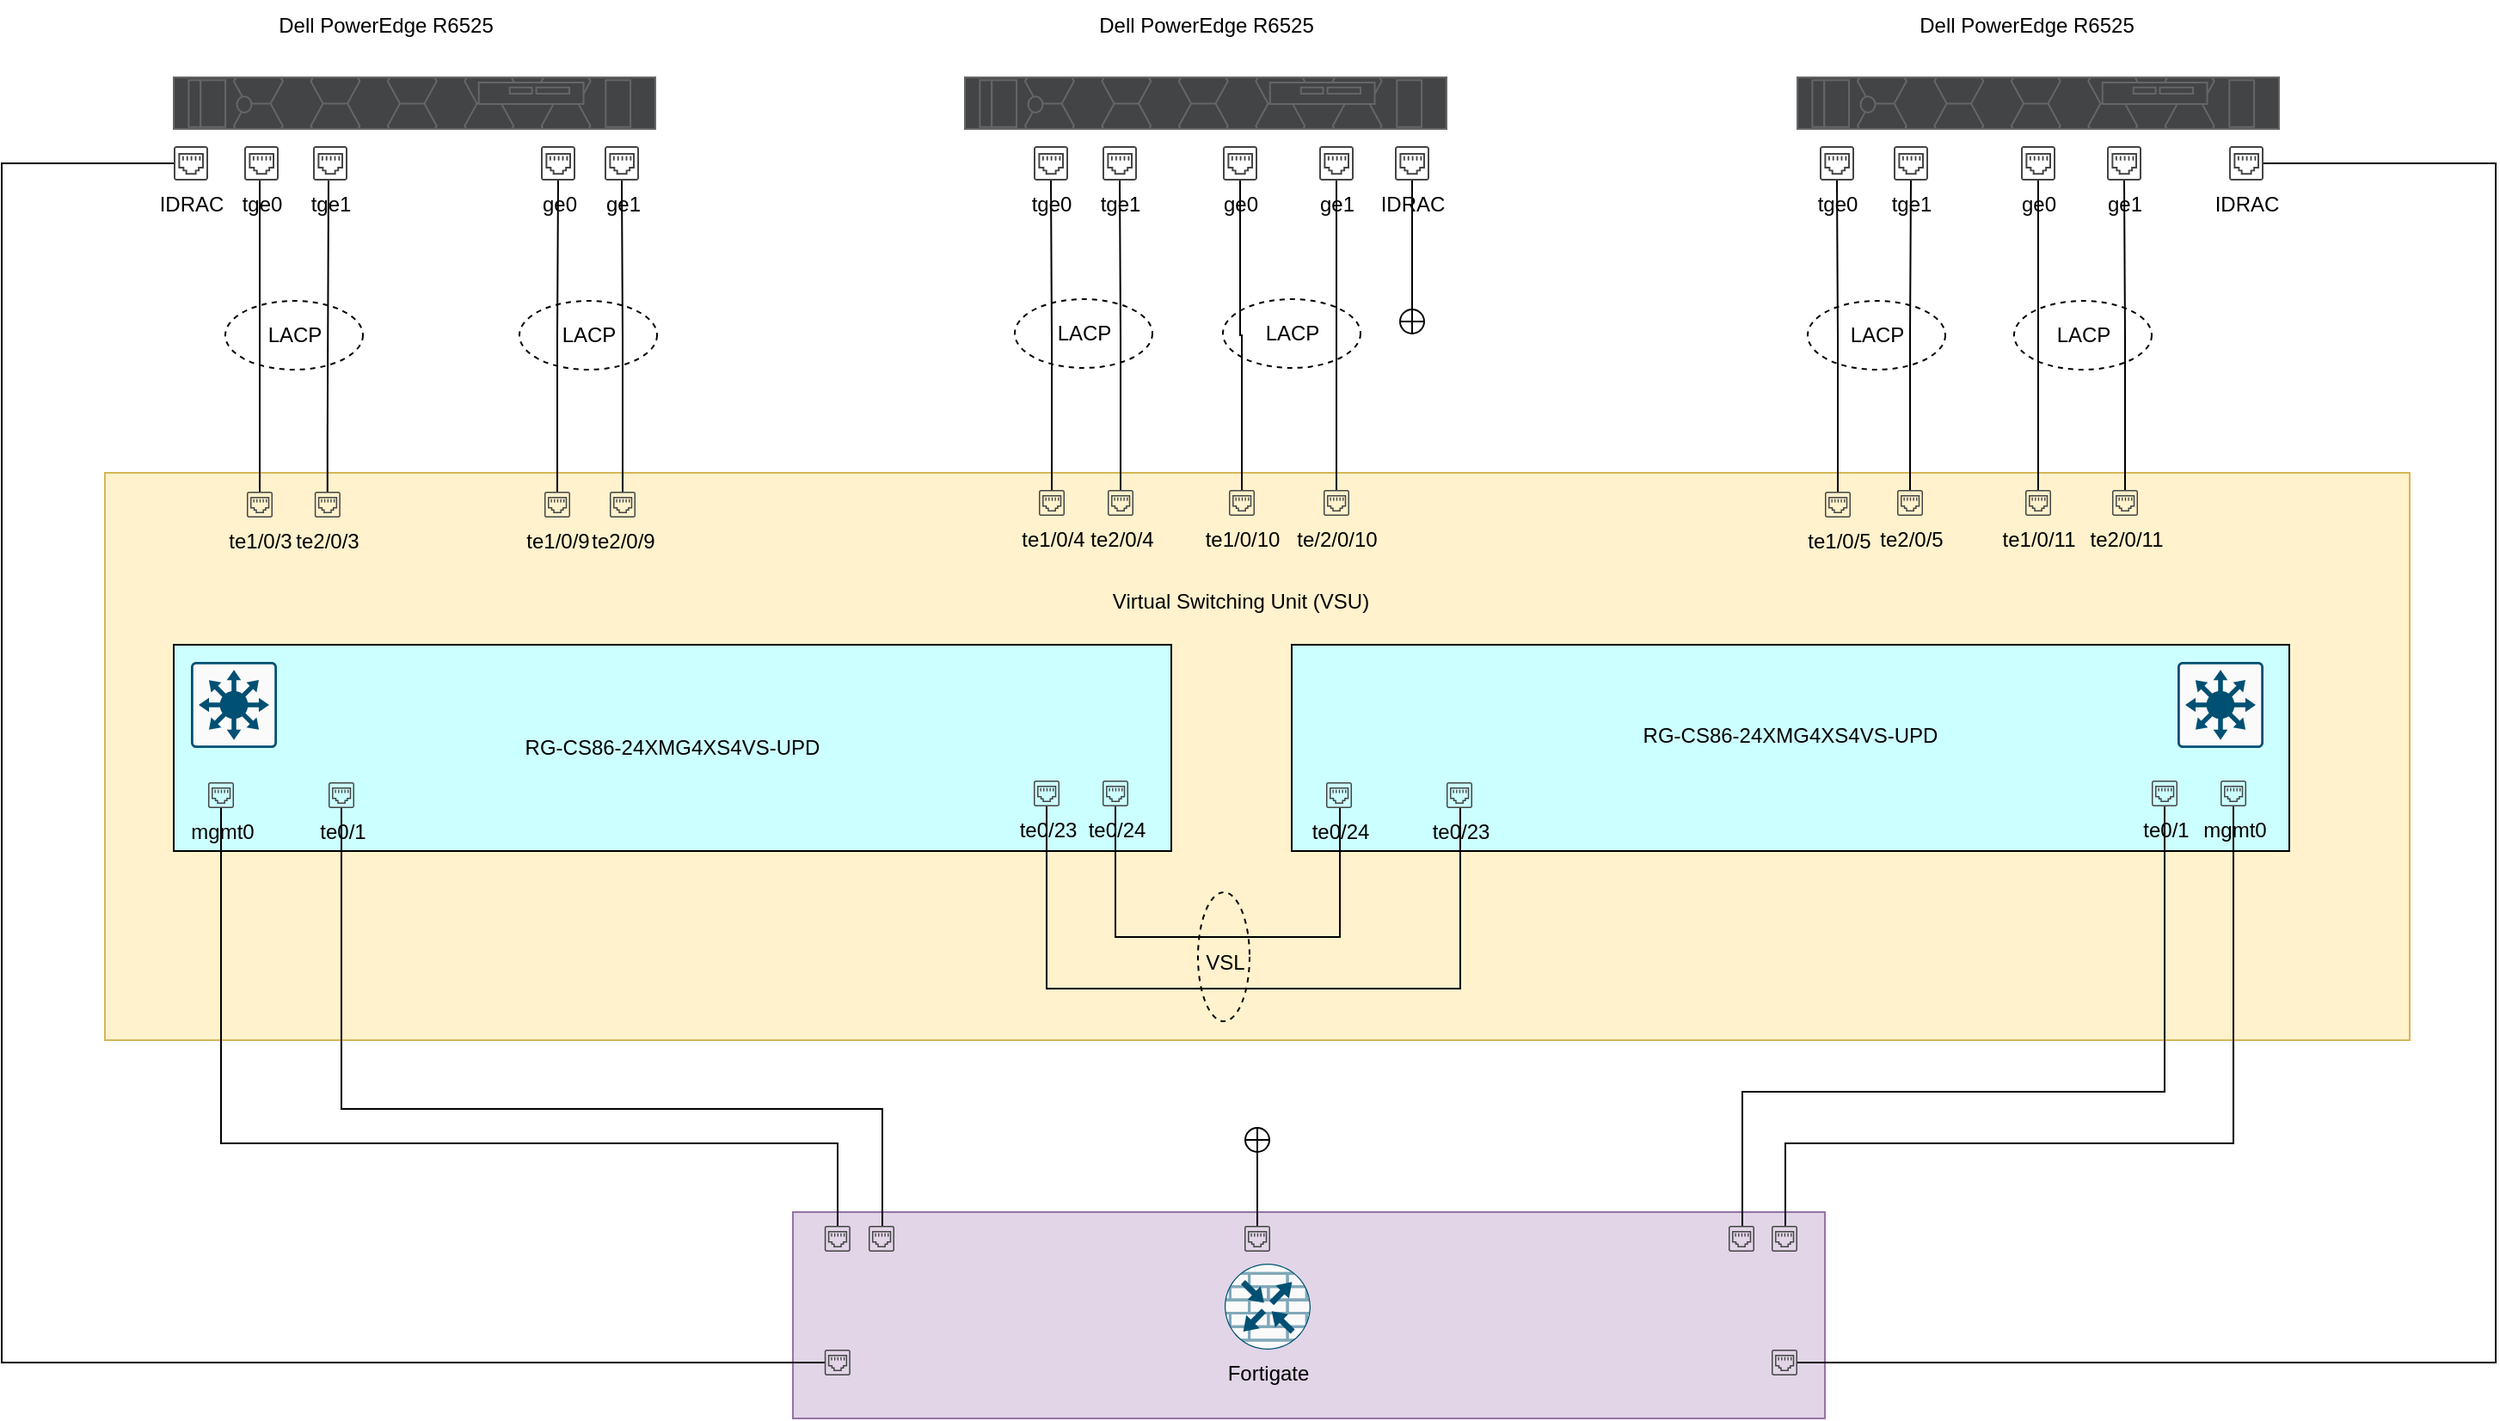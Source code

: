 <mxfile version="24.1.0" type="github">
  <diagram name="Page-1" id="QrXU7Ro9VfwUBPe0FeiA">
    <mxGraphModel dx="1674" dy="1854" grid="1" gridSize="10" guides="1" tooltips="1" connect="1" arrows="1" fold="1" page="1" pageScale="1" pageWidth="850" pageHeight="1100" math="0" shadow="0">
      <root>
        <mxCell id="0" />
        <mxCell id="1" parent="0" />
        <mxCell id="C_WioBEn_e1DX77lr8F8-119" value="" style="whiteSpace=wrap;html=1;shadow=0;dashed=0;sketch=0;pointerEvents=1;align=center;verticalAlign=top;fontFamily=Helvetica;fontSize=12;fillColor=#fff2cc;strokeColor=#d6b656;" parent="1" vertex="1">
          <mxGeometry x="110" y="220" width="1340" height="330" as="geometry" />
        </mxCell>
        <mxCell id="C_WioBEn_e1DX77lr8F8-40" value="" style="rounded=0;whiteSpace=wrap;html=1;fillColor=#e1d5e7;strokeColor=#9673a6;" parent="1" vertex="1">
          <mxGeometry x="510" y="650" width="600" height="120" as="geometry" />
        </mxCell>
        <mxCell id="C_WioBEn_e1DX77lr8F8-5" value="RG-CS86-24XMG4XS4VS-UPD" style="rounded=0;whiteSpace=wrap;html=1;fillColor=#CCFFFF;movable=1;resizable=1;rotatable=1;deletable=1;editable=1;locked=0;connectable=1;" parent="1" vertex="1">
          <mxGeometry x="150" y="320" width="580.0" height="120" as="geometry" />
        </mxCell>
        <mxCell id="C_WioBEn_e1DX77lr8F8-34" value="Fortigate" style="sketch=0;points=[[0.5,0,0],[1,0.5,0],[0.5,1,0],[0,0.5,0],[0.145,0.145,0],[0.856,0.145,0],[0.855,0.856,0],[0.145,0.855,0]];verticalLabelPosition=bottom;html=1;verticalAlign=top;aspect=fixed;align=center;pointerEvents=1;shape=mxgraph.cisco19.rect;prIcon=router_with_firewall;fillColor=#FAFAFA;strokeColor=#005073;" parent="1" vertex="1">
          <mxGeometry x="761" y="680" width="50" height="50" as="geometry" />
        </mxCell>
        <mxCell id="C_WioBEn_e1DX77lr8F8-37" value="" style="sketch=0;pointerEvents=1;shadow=0;dashed=0;html=1;strokeColor=none;fillColor=#434445;aspect=fixed;labelPosition=center;verticalLabelPosition=bottom;verticalAlign=top;align=center;outlineConnect=0;shape=mxgraph.vvd.ethernet_port;" parent="1" vertex="1">
          <mxGeometry x="528.42" y="658" width="15" height="15" as="geometry" />
        </mxCell>
        <mxCell id="C_WioBEn_e1DX77lr8F8-47" value="" style="sketch=0;pointerEvents=1;shadow=0;dashed=0;html=1;strokeColor=none;fillColor=#434445;aspect=fixed;labelPosition=center;verticalLabelPosition=bottom;verticalAlign=top;align=center;outlineConnect=0;shape=mxgraph.vvd.ethernet_port;" parent="1" vertex="1">
          <mxGeometry x="554" y="658" width="15" height="15" as="geometry" />
        </mxCell>
        <mxCell id="C_WioBEn_e1DX77lr8F8-51" value="" style="sketch=0;pointerEvents=1;shadow=0;dashed=0;html=1;strokeColor=none;fillColor=#434445;aspect=fixed;labelPosition=center;verticalLabelPosition=bottom;verticalAlign=top;align=center;outlineConnect=0;shape=mxgraph.vvd.ethernet_port;" parent="1" vertex="1">
          <mxGeometry x="1054" y="658" width="15" height="15" as="geometry" />
        </mxCell>
        <mxCell id="C_WioBEn_e1DX77lr8F8-52" value="" style="sketch=0;pointerEvents=1;shadow=0;dashed=0;html=1;strokeColor=none;fillColor=#434445;aspect=fixed;labelPosition=center;verticalLabelPosition=bottom;verticalAlign=top;align=center;outlineConnect=0;shape=mxgraph.vvd.ethernet_port;" parent="1" vertex="1">
          <mxGeometry x="1079" y="658" width="15" height="15" as="geometry" />
        </mxCell>
        <mxCell id="C_WioBEn_e1DX77lr8F8-53" value="" style="sketch=0;points=[[0.015,0.015,0],[0.985,0.015,0],[0.985,0.985,0],[0.015,0.985,0],[0.25,0,0],[0.5,0,0],[0.75,0,0],[1,0.25,0],[1,0.5,0],[1,0.75,0],[0.75,1,0],[0.5,1,0],[0.25,1,0],[0,0.75,0],[0,0.5,0],[0,0.25,0]];verticalLabelPosition=bottom;html=1;verticalAlign=top;aspect=fixed;align=center;pointerEvents=1;shape=mxgraph.cisco19.rect;prIcon=l3_switch;fillColor=#FAFAFA;strokeColor=#005073;shadow=0;dashed=0;fontFamily=Helvetica;fontSize=12;fontColor=default;" parent="1" vertex="1">
          <mxGeometry x="160" y="330" width="50" height="50" as="geometry" />
        </mxCell>
        <mxCell id="C_WioBEn_e1DX77lr8F8-82" style="edgeStyle=orthogonalEdgeStyle;rounded=0;orthogonalLoop=1;jettySize=auto;html=1;fontFamily=Helvetica;fontSize=12;fontColor=default;endArrow=none;endFill=0;" parent="1" source="C_WioBEn_e1DX77lr8F8-54" target="C_WioBEn_e1DX77lr8F8-37" edge="1">
          <mxGeometry relative="1" as="geometry">
            <Array as="points">
              <mxPoint x="178" y="610" />
              <mxPoint x="536" y="610" />
            </Array>
          </mxGeometry>
        </mxCell>
        <mxCell id="C_WioBEn_e1DX77lr8F8-54" value="mgmt0" style="sketch=0;pointerEvents=1;shadow=0;dashed=0;html=1;strokeColor=none;fillColor=#434445;aspect=fixed;labelPosition=center;verticalLabelPosition=bottom;verticalAlign=top;align=center;outlineConnect=0;shape=mxgraph.vvd.ethernet_port;" parent="1" vertex="1">
          <mxGeometry x="170.0" y="400" width="15" height="15" as="geometry" />
        </mxCell>
        <mxCell id="C_WioBEn_e1DX77lr8F8-83" style="edgeStyle=orthogonalEdgeStyle;rounded=0;orthogonalLoop=1;jettySize=auto;html=1;fontFamily=Helvetica;fontSize=12;fontColor=default;endArrow=none;endFill=0;" parent="1" source="C_WioBEn_e1DX77lr8F8-56" target="C_WioBEn_e1DX77lr8F8-47" edge="1">
          <mxGeometry relative="1" as="geometry">
            <Array as="points">
              <mxPoint x="248" y="590" />
              <mxPoint x="562" y="590" />
            </Array>
          </mxGeometry>
        </mxCell>
        <mxCell id="C_WioBEn_e1DX77lr8F8-56" value="te0/1&lt;div&gt;&lt;br&gt;&lt;/div&gt;" style="sketch=0;pointerEvents=1;shadow=0;dashed=0;html=1;strokeColor=none;fillColor=#434445;aspect=fixed;labelPosition=center;verticalLabelPosition=bottom;verticalAlign=top;align=center;outlineConnect=0;shape=mxgraph.vvd.ethernet_port;" parent="1" vertex="1">
          <mxGeometry x="240.0" y="400" width="15" height="15" as="geometry" />
        </mxCell>
        <mxCell id="C_WioBEn_e1DX77lr8F8-64" value="te0/23" style="sketch=0;pointerEvents=1;shadow=0;dashed=0;html=1;strokeColor=none;fillColor=#434445;aspect=fixed;labelPosition=center;verticalLabelPosition=bottom;verticalAlign=top;align=center;outlineConnect=0;shape=mxgraph.vvd.ethernet_port;" parent="1" vertex="1">
          <mxGeometry x="650" y="399" width="15" height="15" as="geometry" />
        </mxCell>
        <mxCell id="C_WioBEn_e1DX77lr8F8-65" value="te0/24" style="sketch=0;pointerEvents=1;shadow=0;dashed=0;html=1;strokeColor=none;fillColor=#434445;aspect=fixed;labelPosition=center;verticalLabelPosition=bottom;verticalAlign=top;align=center;outlineConnect=0;shape=mxgraph.vvd.ethernet_port;" parent="1" vertex="1">
          <mxGeometry x="690" y="399" width="15" height="15" as="geometry" />
        </mxCell>
        <mxCell id="C_WioBEn_e1DX77lr8F8-67" value="RG-CS86-24XMG4XS4VS-UPD&lt;div&gt;&lt;br&gt;&lt;/div&gt;" style="rounded=0;whiteSpace=wrap;html=1;fillColor=#CCFFFF;movable=1;resizable=1;rotatable=1;deletable=1;editable=1;locked=0;connectable=1;" parent="1" vertex="1">
          <mxGeometry x="800" y="320" width="580.0" height="120" as="geometry" />
        </mxCell>
        <mxCell id="C_WioBEn_e1DX77lr8F8-68" value="" style="sketch=0;points=[[0.015,0.015,0],[0.985,0.015,0],[0.985,0.985,0],[0.015,0.985,0],[0.25,0,0],[0.5,0,0],[0.75,0,0],[1,0.25,0],[1,0.5,0],[1,0.75,0],[0.75,1,0],[0.5,1,0],[0.25,1,0],[0,0.75,0],[0,0.5,0],[0,0.25,0]];verticalLabelPosition=bottom;html=1;verticalAlign=top;aspect=fixed;align=center;pointerEvents=1;shape=mxgraph.cisco19.rect;prIcon=l3_switch;fillColor=#FAFAFA;strokeColor=#005073;shadow=0;dashed=0;fontFamily=Helvetica;fontSize=12;fontColor=default;" parent="1" vertex="1">
          <mxGeometry x="1315" y="330" width="50" height="50" as="geometry" />
        </mxCell>
        <mxCell id="C_WioBEn_e1DX77lr8F8-69" value="te0/24" style="sketch=0;pointerEvents=1;shadow=0;dashed=0;html=1;strokeColor=none;fillColor=#434445;aspect=fixed;labelPosition=center;verticalLabelPosition=bottom;verticalAlign=top;align=center;outlineConnect=0;shape=mxgraph.vvd.ethernet_port;" parent="1" vertex="1">
          <mxGeometry x="820" y="400" width="15" height="15" as="geometry" />
        </mxCell>
        <mxCell id="C_WioBEn_e1DX77lr8F8-70" value="te0/23" style="sketch=0;pointerEvents=1;shadow=0;dashed=0;html=1;strokeColor=none;fillColor=#434445;aspect=fixed;labelPosition=center;verticalLabelPosition=bottom;verticalAlign=top;align=center;outlineConnect=0;shape=mxgraph.vvd.ethernet_port;" parent="1" vertex="1">
          <mxGeometry x="890" y="400" width="15" height="15" as="geometry" />
        </mxCell>
        <mxCell id="C_WioBEn_e1DX77lr8F8-85" style="edgeStyle=orthogonalEdgeStyle;rounded=0;orthogonalLoop=1;jettySize=auto;html=1;fontFamily=Helvetica;fontSize=12;fontColor=default;endArrow=none;endFill=0;" parent="1" source="C_WioBEn_e1DX77lr8F8-78" target="C_WioBEn_e1DX77lr8F8-51" edge="1">
          <mxGeometry relative="1" as="geometry">
            <Array as="points">
              <mxPoint x="1308" y="580" />
              <mxPoint x="1062" y="580" />
            </Array>
          </mxGeometry>
        </mxCell>
        <mxCell id="C_WioBEn_e1DX77lr8F8-78" value="te0/1" style="sketch=0;pointerEvents=1;shadow=0;dashed=0;html=1;strokeColor=none;fillColor=#434445;aspect=fixed;labelPosition=center;verticalLabelPosition=bottom;verticalAlign=top;align=center;outlineConnect=0;shape=mxgraph.vvd.ethernet_port;" parent="1" vertex="1">
          <mxGeometry x="1300" y="399" width="15" height="15" as="geometry" />
        </mxCell>
        <mxCell id="C_WioBEn_e1DX77lr8F8-86" style="edgeStyle=orthogonalEdgeStyle;rounded=0;orthogonalLoop=1;jettySize=auto;html=1;fontFamily=Helvetica;fontSize=12;fontColor=default;endArrow=none;endFill=0;" parent="1" source="C_WioBEn_e1DX77lr8F8-79" target="C_WioBEn_e1DX77lr8F8-52" edge="1">
          <mxGeometry relative="1" as="geometry">
            <Array as="points">
              <mxPoint x="1348" y="610" />
              <mxPoint x="1087" y="610" />
            </Array>
          </mxGeometry>
        </mxCell>
        <mxCell id="C_WioBEn_e1DX77lr8F8-79" value="mgmt0" style="sketch=0;pointerEvents=1;shadow=0;dashed=0;html=1;strokeColor=none;fillColor=#434445;aspect=fixed;labelPosition=center;verticalLabelPosition=bottom;verticalAlign=top;align=center;outlineConnect=0;shape=mxgraph.vvd.ethernet_port;" parent="1" vertex="1">
          <mxGeometry x="1340" y="399" width="15" height="15" as="geometry" />
        </mxCell>
        <mxCell id="C_WioBEn_e1DX77lr8F8-90" style="edgeStyle=orthogonalEdgeStyle;rounded=0;orthogonalLoop=1;jettySize=auto;html=1;fontFamily=Helvetica;fontSize=12;fontColor=default;endArrow=none;endFill=0;" parent="1" source="C_WioBEn_e1DX77lr8F8-64" target="C_WioBEn_e1DX77lr8F8-70" edge="1">
          <mxGeometry relative="1" as="geometry">
            <Array as="points">
              <mxPoint x="658" y="520" />
              <mxPoint x="898" y="520" />
            </Array>
          </mxGeometry>
        </mxCell>
        <mxCell id="C_WioBEn_e1DX77lr8F8-92" style="edgeStyle=orthogonalEdgeStyle;rounded=0;orthogonalLoop=1;jettySize=auto;html=1;fontFamily=Helvetica;fontSize=12;fontColor=default;endArrow=none;endFill=0;" parent="1" source="C_WioBEn_e1DX77lr8F8-65" target="C_WioBEn_e1DX77lr8F8-69" edge="1">
          <mxGeometry relative="1" as="geometry">
            <Array as="points">
              <mxPoint x="698" y="490" />
              <mxPoint x="828" y="490" />
            </Array>
          </mxGeometry>
        </mxCell>
        <mxCell id="C_WioBEn_e1DX77lr8F8-95" value="" style="strokeColor=#666666;html=1;labelPosition=right;align=left;spacingLeft=15;shadow=0;dashed=0;outlineConnect=0;shape=mxgraph.rack.dell.poweredge_r6525;sketch=0;pointerEvents=1;verticalAlign=top;fontFamily=Helvetica;fontSize=12;fontColor=default;fillColor=#434445;" parent="1" vertex="1">
          <mxGeometry x="150" y="-10" width="280" height="30" as="geometry" />
        </mxCell>
        <mxCell id="C_WioBEn_e1DX77lr8F8-96" value="ge0" style="sketch=0;pointerEvents=1;shadow=0;dashed=0;html=1;strokeColor=none;fillColor=#434445;aspect=fixed;labelPosition=center;verticalLabelPosition=bottom;verticalAlign=top;align=center;outlineConnect=0;shape=mxgraph.vvd.ethernet_port;fontFamily=Helvetica;fontSize=12;fontColor=default;" parent="1" vertex="1">
          <mxGeometry x="363.5" y="30" width="20" height="20" as="geometry" />
        </mxCell>
        <mxCell id="C_WioBEn_e1DX77lr8F8-97" value="ge1" style="sketch=0;pointerEvents=1;shadow=0;dashed=0;html=1;strokeColor=none;fillColor=#434445;aspect=fixed;labelPosition=center;verticalLabelPosition=bottom;verticalAlign=top;align=center;outlineConnect=0;shape=mxgraph.vvd.ethernet_port;fontFamily=Helvetica;fontSize=12;fontColor=default;" parent="1" vertex="1">
          <mxGeometry x="400.5" y="30" width="20" height="20" as="geometry" />
        </mxCell>
        <mxCell id="C_WioBEn_e1DX77lr8F8-98" value="tge0" style="sketch=0;pointerEvents=1;shadow=0;dashed=0;html=1;strokeColor=none;fillColor=#434445;aspect=fixed;labelPosition=center;verticalLabelPosition=bottom;verticalAlign=top;align=center;outlineConnect=0;shape=mxgraph.vvd.ethernet_port;fontFamily=Helvetica;fontSize=12;fontColor=default;" parent="1" vertex="1">
          <mxGeometry x="191" y="30" width="20" height="20" as="geometry" />
        </mxCell>
        <mxCell id="C_WioBEn_e1DX77lr8F8-99" value="tge1" style="sketch=0;pointerEvents=1;shadow=0;dashed=0;html=1;strokeColor=none;fillColor=#434445;aspect=fixed;labelPosition=center;verticalLabelPosition=bottom;verticalAlign=top;align=center;outlineConnect=0;shape=mxgraph.vvd.ethernet_port;fontFamily=Helvetica;fontSize=12;fontColor=default;" parent="1" vertex="1">
          <mxGeometry x="231" y="30" width="20" height="20" as="geometry" />
        </mxCell>
        <mxCell id="C_WioBEn_e1DX77lr8F8-100" value="" style="strokeColor=#666666;html=1;labelPosition=right;align=left;spacingLeft=15;shadow=0;dashed=0;outlineConnect=0;shape=mxgraph.rack.dell.poweredge_r6525;sketch=0;pointerEvents=1;verticalAlign=top;fontFamily=Helvetica;fontSize=12;fontColor=default;fillColor=#434445;" parent="1" vertex="1">
          <mxGeometry x="610" y="-10" width="280" height="30" as="geometry" />
        </mxCell>
        <mxCell id="C_WioBEn_e1DX77lr8F8-101" value="ge0" style="sketch=0;pointerEvents=1;shadow=0;dashed=0;html=1;strokeColor=none;fillColor=#434445;aspect=fixed;labelPosition=center;verticalLabelPosition=bottom;verticalAlign=top;align=center;outlineConnect=0;shape=mxgraph.vvd.ethernet_port;fontFamily=Helvetica;fontSize=12;fontColor=default;" parent="1" vertex="1">
          <mxGeometry x="760" y="30" width="20" height="20" as="geometry" />
        </mxCell>
        <mxCell id="C_WioBEn_e1DX77lr8F8-102" value="ge1" style="sketch=0;pointerEvents=1;shadow=0;dashed=0;html=1;strokeColor=none;fillColor=#434445;aspect=fixed;labelPosition=center;verticalLabelPosition=bottom;verticalAlign=top;align=center;outlineConnect=0;shape=mxgraph.vvd.ethernet_port;fontFamily=Helvetica;fontSize=12;fontColor=default;" parent="1" vertex="1">
          <mxGeometry x="816" y="30" width="20" height="20" as="geometry" />
        </mxCell>
        <mxCell id="C_WioBEn_e1DX77lr8F8-103" value="tge0" style="sketch=0;pointerEvents=1;shadow=0;dashed=0;html=1;strokeColor=none;fillColor=#434445;aspect=fixed;labelPosition=center;verticalLabelPosition=bottom;verticalAlign=top;align=center;outlineConnect=0;shape=mxgraph.vvd.ethernet_port;fontFamily=Helvetica;fontSize=12;fontColor=default;" parent="1" vertex="1">
          <mxGeometry x="650" y="30" width="20" height="20" as="geometry" />
        </mxCell>
        <mxCell id="C_WioBEn_e1DX77lr8F8-104" value="tge1" style="sketch=0;pointerEvents=1;shadow=0;dashed=0;html=1;strokeColor=none;fillColor=#434445;aspect=fixed;labelPosition=center;verticalLabelPosition=bottom;verticalAlign=top;align=center;outlineConnect=0;shape=mxgraph.vvd.ethernet_port;fontFamily=Helvetica;fontSize=12;fontColor=default;" parent="1" vertex="1">
          <mxGeometry x="690" y="30" width="20" height="20" as="geometry" />
        </mxCell>
        <mxCell id="C_WioBEn_e1DX77lr8F8-105" value="" style="strokeColor=#666666;html=1;labelPosition=right;align=left;spacingLeft=15;shadow=0;dashed=0;outlineConnect=0;shape=mxgraph.rack.dell.poweredge_r6525;sketch=0;pointerEvents=1;verticalAlign=top;fontFamily=Helvetica;fontSize=12;fontColor=default;fillColor=#434445;" parent="1" vertex="1">
          <mxGeometry x="1094" y="-10" width="280" height="30" as="geometry" />
        </mxCell>
        <mxCell id="C_WioBEn_e1DX77lr8F8-106" value="ge0" style="sketch=0;pointerEvents=1;shadow=0;dashed=0;html=1;strokeColor=none;fillColor=#434445;aspect=fixed;labelPosition=center;verticalLabelPosition=bottom;verticalAlign=top;align=center;outlineConnect=0;shape=mxgraph.vvd.ethernet_port;fontFamily=Helvetica;fontSize=12;fontColor=default;" parent="1" vertex="1">
          <mxGeometry x="1224" y="30" width="20" height="20" as="geometry" />
        </mxCell>
        <mxCell id="C_WioBEn_e1DX77lr8F8-107" value="ge1" style="sketch=0;pointerEvents=1;shadow=0;dashed=0;html=1;strokeColor=none;fillColor=#434445;aspect=fixed;labelPosition=center;verticalLabelPosition=bottom;verticalAlign=top;align=center;outlineConnect=0;shape=mxgraph.vvd.ethernet_port;fontFamily=Helvetica;fontSize=12;fontColor=default;" parent="1" vertex="1">
          <mxGeometry x="1274" y="30" width="20" height="20" as="geometry" />
        </mxCell>
        <mxCell id="C_WioBEn_e1DX77lr8F8-108" value="tge0" style="sketch=0;pointerEvents=1;shadow=0;dashed=0;html=1;strokeColor=none;fillColor=#434445;aspect=fixed;labelPosition=center;verticalLabelPosition=bottom;verticalAlign=top;align=center;outlineConnect=0;shape=mxgraph.vvd.ethernet_port;fontFamily=Helvetica;fontSize=12;fontColor=default;" parent="1" vertex="1">
          <mxGeometry x="1107" y="30" width="20" height="20" as="geometry" />
        </mxCell>
        <mxCell id="C_WioBEn_e1DX77lr8F8-109" value="tge1" style="sketch=0;pointerEvents=1;shadow=0;dashed=0;html=1;strokeColor=none;fillColor=#434445;aspect=fixed;labelPosition=center;verticalLabelPosition=bottom;verticalAlign=top;align=center;outlineConnect=0;shape=mxgraph.vvd.ethernet_port;fontFamily=Helvetica;fontSize=12;fontColor=default;" parent="1" vertex="1">
          <mxGeometry x="1150" y="30" width="20" height="20" as="geometry" />
        </mxCell>
        <mxCell id="C_WioBEn_e1DX77lr8F8-110" value="&lt;div&gt;&lt;br&gt;&lt;/div&gt;" style="text;html=1;align=center;verticalAlign=middle;resizable=0;points=[];autosize=1;strokeColor=none;fillColor=none;fontFamily=Helvetica;fontSize=12;fontColor=default;" parent="1" vertex="1">
          <mxGeometry x="263" y="-40" width="20" height="30" as="geometry" />
        </mxCell>
        <mxCell id="C_WioBEn_e1DX77lr8F8-120" value="Virtual Switching Unit (VSU)" style="text;html=1;align=center;verticalAlign=middle;resizable=0;points=[];autosize=1;strokeColor=none;fillColor=none;fontFamily=Helvetica;fontSize=12;fontColor=default;" parent="1" vertex="1">
          <mxGeometry x="685" y="280" width="170" height="30" as="geometry" />
        </mxCell>
        <mxCell id="C_WioBEn_e1DX77lr8F8-135" style="edgeStyle=orthogonalEdgeStyle;rounded=0;orthogonalLoop=1;jettySize=auto;html=1;fontFamily=Helvetica;fontSize=12;fontColor=default;endArrow=none;endFill=0;" parent="1" source="C_WioBEn_e1DX77lr8F8-121" target="C_WioBEn_e1DX77lr8F8-98" edge="1">
          <mxGeometry relative="1" as="geometry">
            <Array as="points">
              <mxPoint x="200" y="200" />
              <mxPoint x="200" y="200" />
            </Array>
          </mxGeometry>
        </mxCell>
        <mxCell id="C_WioBEn_e1DX77lr8F8-121" value="te1/0/3" style="sketch=0;pointerEvents=1;shadow=0;dashed=0;html=1;strokeColor=none;fillColor=#434445;aspect=fixed;labelPosition=center;verticalLabelPosition=bottom;verticalAlign=top;align=center;outlineConnect=0;shape=mxgraph.vvd.ethernet_port;" parent="1" vertex="1">
          <mxGeometry x="192.5" y="231" width="15" height="15" as="geometry" />
        </mxCell>
        <mxCell id="C_WioBEn_e1DX77lr8F8-137" style="edgeStyle=orthogonalEdgeStyle;rounded=0;orthogonalLoop=1;jettySize=auto;html=1;fontFamily=Helvetica;fontSize=12;fontColor=default;endArrow=none;endFill=0;" parent="1" source="C_WioBEn_e1DX77lr8F8-122" target="C_WioBEn_e1DX77lr8F8-99" edge="1">
          <mxGeometry relative="1" as="geometry">
            <Array as="points">
              <mxPoint x="240" y="200" />
              <mxPoint x="240" y="200" />
            </Array>
          </mxGeometry>
        </mxCell>
        <mxCell id="C_WioBEn_e1DX77lr8F8-122" value="te2/0/3" style="sketch=0;pointerEvents=1;shadow=0;dashed=0;html=1;strokeColor=none;fillColor=#434445;aspect=fixed;labelPosition=center;verticalLabelPosition=bottom;verticalAlign=top;align=center;outlineConnect=0;shape=mxgraph.vvd.ethernet_port;" parent="1" vertex="1">
          <mxGeometry x="231.92" y="231" width="15" height="15" as="geometry" />
        </mxCell>
        <mxCell id="C_WioBEn_e1DX77lr8F8-139" style="edgeStyle=orthogonalEdgeStyle;rounded=0;orthogonalLoop=1;jettySize=auto;html=1;fontFamily=Helvetica;fontSize=12;fontColor=default;endArrow=none;endFill=0;" parent="1" source="C_WioBEn_e1DX77lr8F8-123" target="C_WioBEn_e1DX77lr8F8-96" edge="1">
          <mxGeometry relative="1" as="geometry" />
        </mxCell>
        <mxCell id="C_WioBEn_e1DX77lr8F8-123" value="te1/0/9" style="sketch=0;pointerEvents=1;shadow=0;dashed=0;html=1;strokeColor=none;fillColor=#434445;aspect=fixed;labelPosition=center;verticalLabelPosition=bottom;verticalAlign=top;align=center;outlineConnect=0;shape=mxgraph.vvd.ethernet_port;" parent="1" vertex="1">
          <mxGeometry x="365.5" y="231" width="15" height="15" as="geometry" />
        </mxCell>
        <mxCell id="C_WioBEn_e1DX77lr8F8-140" style="edgeStyle=orthogonalEdgeStyle;rounded=0;orthogonalLoop=1;jettySize=auto;html=1;fontFamily=Helvetica;fontSize=12;fontColor=default;endArrow=none;endFill=0;" parent="1" source="C_WioBEn_e1DX77lr8F8-124" target="C_WioBEn_e1DX77lr8F8-97" edge="1">
          <mxGeometry relative="1" as="geometry" />
        </mxCell>
        <mxCell id="C_WioBEn_e1DX77lr8F8-124" value="te2/0/9" style="sketch=0;pointerEvents=1;shadow=0;dashed=0;html=1;strokeColor=none;fillColor=#434445;aspect=fixed;labelPosition=center;verticalLabelPosition=bottom;verticalAlign=top;align=center;outlineConnect=0;shape=mxgraph.vvd.ethernet_port;" parent="1" vertex="1">
          <mxGeometry x="403.5" y="231" width="15" height="15" as="geometry" />
        </mxCell>
        <mxCell id="C_WioBEn_e1DX77lr8F8-143" style="edgeStyle=orthogonalEdgeStyle;rounded=0;orthogonalLoop=1;jettySize=auto;html=1;fontFamily=Helvetica;fontSize=12;fontColor=default;endArrow=none;endFill=0;" parent="1" source="C_WioBEn_e1DX77lr8F8-125" target="C_WioBEn_e1DX77lr8F8-103" edge="1">
          <mxGeometry relative="1" as="geometry" />
        </mxCell>
        <mxCell id="C_WioBEn_e1DX77lr8F8-125" value="te1/0/4" style="sketch=0;pointerEvents=1;shadow=0;dashed=0;html=1;strokeColor=none;fillColor=#434445;aspect=fixed;labelPosition=center;verticalLabelPosition=bottom;verticalAlign=top;align=center;outlineConnect=0;shape=mxgraph.vvd.ethernet_port;" parent="1" vertex="1">
          <mxGeometry x="653" y="230" width="15" height="15" as="geometry" />
        </mxCell>
        <mxCell id="C_WioBEn_e1DX77lr8F8-144" style="edgeStyle=orthogonalEdgeStyle;rounded=0;orthogonalLoop=1;jettySize=auto;html=1;fontFamily=Helvetica;fontSize=12;fontColor=default;endArrow=none;endFill=0;" parent="1" source="C_WioBEn_e1DX77lr8F8-126" target="C_WioBEn_e1DX77lr8F8-104" edge="1">
          <mxGeometry relative="1" as="geometry" />
        </mxCell>
        <mxCell id="C_WioBEn_e1DX77lr8F8-126" value="te2/0/4" style="sketch=0;pointerEvents=1;shadow=0;dashed=0;html=1;strokeColor=none;fillColor=#434445;aspect=fixed;labelPosition=center;verticalLabelPosition=bottom;verticalAlign=top;align=center;outlineConnect=0;shape=mxgraph.vvd.ethernet_port;" parent="1" vertex="1">
          <mxGeometry x="693" y="230" width="15" height="15" as="geometry" />
        </mxCell>
        <mxCell id="C_WioBEn_e1DX77lr8F8-145" style="edgeStyle=orthogonalEdgeStyle;rounded=0;orthogonalLoop=1;jettySize=auto;html=1;fontFamily=Helvetica;fontSize=12;fontColor=default;endArrow=none;endFill=0;" parent="1" source="C_WioBEn_e1DX77lr8F8-127" target="C_WioBEn_e1DX77lr8F8-101" edge="1">
          <mxGeometry relative="1" as="geometry" />
        </mxCell>
        <mxCell id="C_WioBEn_e1DX77lr8F8-127" value="te1/0/10" style="sketch=0;pointerEvents=1;shadow=0;dashed=0;html=1;strokeColor=none;fillColor=#434445;aspect=fixed;labelPosition=center;verticalLabelPosition=bottom;verticalAlign=top;align=center;outlineConnect=0;shape=mxgraph.vvd.ethernet_port;" parent="1" vertex="1">
          <mxGeometry x="763.5" y="230" width="15" height="15" as="geometry" />
        </mxCell>
        <mxCell id="C_WioBEn_e1DX77lr8F8-146" style="edgeStyle=orthogonalEdgeStyle;rounded=0;orthogonalLoop=1;jettySize=auto;html=1;fontFamily=Helvetica;fontSize=12;fontColor=default;endArrow=none;endFill=0;" parent="1" source="C_WioBEn_e1DX77lr8F8-128" target="C_WioBEn_e1DX77lr8F8-102" edge="1">
          <mxGeometry relative="1" as="geometry" />
        </mxCell>
        <mxCell id="C_WioBEn_e1DX77lr8F8-128" value="te/2/0/10" style="sketch=0;pointerEvents=1;shadow=0;dashed=0;html=1;strokeColor=none;fillColor=#434445;aspect=fixed;labelPosition=center;verticalLabelPosition=bottom;verticalAlign=top;align=center;outlineConnect=0;shape=mxgraph.vvd.ethernet_port;" parent="1" vertex="1">
          <mxGeometry x="818.5" y="230" width="15" height="15" as="geometry" />
        </mxCell>
        <mxCell id="C_WioBEn_e1DX77lr8F8-147" style="edgeStyle=orthogonalEdgeStyle;rounded=0;orthogonalLoop=1;jettySize=auto;html=1;fontFamily=Helvetica;fontSize=12;fontColor=default;endArrow=none;endFill=0;" parent="1" source="C_WioBEn_e1DX77lr8F8-129" target="C_WioBEn_e1DX77lr8F8-108" edge="1">
          <mxGeometry relative="1" as="geometry" />
        </mxCell>
        <mxCell id="C_WioBEn_e1DX77lr8F8-129" value="te1/0/5" style="sketch=0;pointerEvents=1;shadow=0;dashed=0;html=1;strokeColor=none;fillColor=#434445;aspect=fixed;labelPosition=center;verticalLabelPosition=bottom;verticalAlign=top;align=center;outlineConnect=0;shape=mxgraph.vvd.ethernet_port;" parent="1" vertex="1">
          <mxGeometry x="1110" y="231" width="15" height="15" as="geometry" />
        </mxCell>
        <mxCell id="C_WioBEn_e1DX77lr8F8-148" style="edgeStyle=orthogonalEdgeStyle;rounded=0;orthogonalLoop=1;jettySize=auto;html=1;fontFamily=Helvetica;fontSize=12;fontColor=default;endArrow=none;endFill=0;" parent="1" source="C_WioBEn_e1DX77lr8F8-130" target="C_WioBEn_e1DX77lr8F8-109" edge="1">
          <mxGeometry relative="1" as="geometry" />
        </mxCell>
        <mxCell id="C_WioBEn_e1DX77lr8F8-130" value="te2/0/5" style="sketch=0;pointerEvents=1;shadow=0;dashed=0;html=1;strokeColor=none;fillColor=#434445;aspect=fixed;labelPosition=center;verticalLabelPosition=bottom;verticalAlign=top;align=center;outlineConnect=0;shape=mxgraph.vvd.ethernet_port;" parent="1" vertex="1">
          <mxGeometry x="1152" y="230" width="15" height="15" as="geometry" />
        </mxCell>
        <mxCell id="C_WioBEn_e1DX77lr8F8-149" style="edgeStyle=orthogonalEdgeStyle;rounded=0;orthogonalLoop=1;jettySize=auto;html=1;fontFamily=Helvetica;fontSize=12;fontColor=default;endArrow=none;endFill=0;" parent="1" source="C_WioBEn_e1DX77lr8F8-133" target="C_WioBEn_e1DX77lr8F8-106" edge="1">
          <mxGeometry relative="1" as="geometry" />
        </mxCell>
        <mxCell id="C_WioBEn_e1DX77lr8F8-133" value="te1/0/11" style="sketch=0;pointerEvents=1;shadow=0;dashed=0;html=1;strokeColor=none;fillColor=#434445;aspect=fixed;labelPosition=center;verticalLabelPosition=bottom;verticalAlign=top;align=center;outlineConnect=0;shape=mxgraph.vvd.ethernet_port;" parent="1" vertex="1">
          <mxGeometry x="1226.5" y="230" width="15" height="15" as="geometry" />
        </mxCell>
        <mxCell id="C_WioBEn_e1DX77lr8F8-150" style="edgeStyle=orthogonalEdgeStyle;rounded=0;orthogonalLoop=1;jettySize=auto;html=1;fontFamily=Helvetica;fontSize=12;fontColor=default;endArrow=none;endFill=0;" parent="1" source="C_WioBEn_e1DX77lr8F8-134" target="C_WioBEn_e1DX77lr8F8-107" edge="1">
          <mxGeometry relative="1" as="geometry" />
        </mxCell>
        <mxCell id="C_WioBEn_e1DX77lr8F8-134" value="te2/0/11" style="sketch=0;pointerEvents=1;shadow=0;dashed=0;html=1;strokeColor=none;fillColor=#434445;aspect=fixed;labelPosition=center;verticalLabelPosition=bottom;verticalAlign=top;align=center;outlineConnect=0;shape=mxgraph.vvd.ethernet_port;" parent="1" vertex="1">
          <mxGeometry x="1277" y="230" width="15" height="15" as="geometry" />
        </mxCell>
        <mxCell id="C_WioBEn_e1DX77lr8F8-152" value="IDRAC" style="sketch=0;pointerEvents=1;shadow=0;dashed=0;html=1;strokeColor=none;fillColor=#434445;aspect=fixed;labelPosition=center;verticalLabelPosition=bottom;verticalAlign=top;align=center;outlineConnect=0;shape=mxgraph.vvd.ethernet_port;fontFamily=Helvetica;fontSize=12;fontColor=default;" parent="1" vertex="1">
          <mxGeometry x="150" y="30" width="20" height="20" as="geometry" />
        </mxCell>
        <mxCell id="C_WioBEn_e1DX77lr8F8-153" value="IDRAC" style="sketch=0;pointerEvents=1;shadow=0;dashed=0;html=1;strokeColor=none;fillColor=#434445;aspect=fixed;labelPosition=center;verticalLabelPosition=bottom;verticalAlign=top;align=center;outlineConnect=0;shape=mxgraph.vvd.ethernet_port;fontFamily=Helvetica;fontSize=12;fontColor=default;" parent="1" vertex="1">
          <mxGeometry x="1345" y="30" width="20" height="20" as="geometry" />
        </mxCell>
        <mxCell id="C_WioBEn_e1DX77lr8F8-156" style="edgeStyle=orthogonalEdgeStyle;rounded=0;orthogonalLoop=1;jettySize=auto;html=1;fontFamily=Helvetica;fontSize=12;fontColor=default;endArrow=none;endFill=0;" parent="1" source="C_WioBEn_e1DX77lr8F8-154" target="C_WioBEn_e1DX77lr8F8-153" edge="1">
          <mxGeometry relative="1" as="geometry">
            <Array as="points">
              <mxPoint x="1500" y="737" />
              <mxPoint x="1500" y="40" />
            </Array>
          </mxGeometry>
        </mxCell>
        <mxCell id="C_WioBEn_e1DX77lr8F8-154" value="" style="sketch=0;pointerEvents=1;shadow=0;dashed=0;html=1;strokeColor=none;fillColor=#434445;aspect=fixed;labelPosition=center;verticalLabelPosition=bottom;verticalAlign=top;align=center;outlineConnect=0;shape=mxgraph.vvd.ethernet_port;" parent="1" vertex="1">
          <mxGeometry x="1079" y="730" width="15" height="15" as="geometry" />
        </mxCell>
        <mxCell id="C_WioBEn_e1DX77lr8F8-157" style="edgeStyle=orthogonalEdgeStyle;rounded=0;orthogonalLoop=1;jettySize=auto;html=1;fontFamily=Helvetica;fontSize=12;fontColor=default;endArrow=none;endFill=0;" parent="1" source="C_WioBEn_e1DX77lr8F8-155" target="C_WioBEn_e1DX77lr8F8-152" edge="1">
          <mxGeometry relative="1" as="geometry">
            <Array as="points">
              <mxPoint x="50" y="737" />
              <mxPoint x="50" y="40" />
            </Array>
          </mxGeometry>
        </mxCell>
        <mxCell id="C_WioBEn_e1DX77lr8F8-155" value="" style="sketch=0;pointerEvents=1;shadow=0;dashed=0;html=1;strokeColor=none;fillColor=#434445;aspect=fixed;labelPosition=center;verticalLabelPosition=bottom;verticalAlign=top;align=center;outlineConnect=0;shape=mxgraph.vvd.ethernet_port;" parent="1" vertex="1">
          <mxGeometry x="528.42" y="730" width="15" height="15" as="geometry" />
        </mxCell>
        <mxCell id="C_WioBEn_e1DX77lr8F8-159" style="edgeStyle=orthogonalEdgeStyle;rounded=0;orthogonalLoop=1;jettySize=auto;html=1;fontFamily=Helvetica;fontSize=12;fontColor=default;endArrow=circlePlus;endFill=0;" parent="1" source="C_WioBEn_e1DX77lr8F8-158" edge="1">
          <mxGeometry relative="1" as="geometry">
            <mxPoint x="780" y="600" as="targetPoint" />
          </mxGeometry>
        </mxCell>
        <mxCell id="C_WioBEn_e1DX77lr8F8-158" value="" style="sketch=0;pointerEvents=1;shadow=0;dashed=0;html=1;strokeColor=none;fillColor=#434445;aspect=fixed;labelPosition=center;verticalLabelPosition=bottom;verticalAlign=top;align=center;outlineConnect=0;shape=mxgraph.vvd.ethernet_port;" parent="1" vertex="1">
          <mxGeometry x="772.5" y="658" width="15" height="15" as="geometry" />
        </mxCell>
        <mxCell id="C_WioBEn_e1DX77lr8F8-162" style="edgeStyle=orthogonalEdgeStyle;rounded=0;orthogonalLoop=1;jettySize=auto;html=1;fontFamily=Helvetica;fontSize=12;fontColor=default;endArrow=circlePlus;endFill=0;" parent="1" source="C_WioBEn_e1DX77lr8F8-161" edge="1">
          <mxGeometry relative="1" as="geometry">
            <mxPoint x="870" y="140" as="targetPoint" />
            <Array as="points">
              <mxPoint x="870" y="130" />
            </Array>
          </mxGeometry>
        </mxCell>
        <mxCell id="C_WioBEn_e1DX77lr8F8-161" value="IDRAC" style="sketch=0;pointerEvents=1;shadow=0;dashed=0;html=1;strokeColor=none;fillColor=#434445;aspect=fixed;labelPosition=center;verticalLabelPosition=bottom;verticalAlign=top;align=center;outlineConnect=0;shape=mxgraph.vvd.ethernet_port;fontFamily=Helvetica;fontSize=12;fontColor=default;" parent="1" vertex="1">
          <mxGeometry x="860" y="30" width="20" height="20" as="geometry" />
        </mxCell>
        <mxCell id="C_WioBEn_e1DX77lr8F8-163" value="VSL" style="text;html=1;align=center;verticalAlign=middle;resizable=0;points=[];autosize=1;strokeColor=none;fillColor=none;fontFamily=Helvetica;fontSize=12;fontColor=default;" parent="1" vertex="1">
          <mxGeometry x="736" y="490" width="50" height="30" as="geometry" />
        </mxCell>
        <mxCell id="C_WioBEn_e1DX77lr8F8-164" value="" style="ellipse;whiteSpace=wrap;html=1;shadow=0;dashed=1;sketch=0;pointerEvents=1;align=center;verticalAlign=top;fontFamily=Helvetica;fontSize=12;fontColor=default;fillColor=none;" parent="1" vertex="1">
          <mxGeometry x="745.5" y="464" width="30" height="75" as="geometry" />
        </mxCell>
        <mxCell id="C_WioBEn_e1DX77lr8F8-168" value="" style="group" parent="1" vertex="1" connectable="0">
          <mxGeometry x="180" y="120" width="80" height="40" as="geometry" />
        </mxCell>
        <mxCell id="C_WioBEn_e1DX77lr8F8-166" value="" style="ellipse;whiteSpace=wrap;html=1;shadow=0;dashed=1;sketch=0;pointerEvents=1;align=center;verticalAlign=top;fontFamily=Helvetica;fontSize=12;fontColor=default;fillColor=none;" parent="C_WioBEn_e1DX77lr8F8-168" vertex="1">
          <mxGeometry width="80" height="40" as="geometry" />
        </mxCell>
        <mxCell id="C_WioBEn_e1DX77lr8F8-167" value="LACP" style="text;html=1;align=center;verticalAlign=middle;resizable=0;points=[];autosize=1;strokeColor=none;fillColor=none;fontFamily=Helvetica;fontSize=12;fontColor=default;" parent="C_WioBEn_e1DX77lr8F8-168" vertex="1">
          <mxGeometry x="15" y="5" width="50" height="30" as="geometry" />
        </mxCell>
        <mxCell id="C_WioBEn_e1DX77lr8F8-169" value="" style="group" parent="1" vertex="1" connectable="0">
          <mxGeometry x="351" y="120" width="80" height="40" as="geometry" />
        </mxCell>
        <mxCell id="C_WioBEn_e1DX77lr8F8-170" value="" style="ellipse;whiteSpace=wrap;html=1;shadow=0;dashed=1;sketch=0;pointerEvents=1;align=center;verticalAlign=top;fontFamily=Helvetica;fontSize=12;fontColor=default;fillColor=none;" parent="C_WioBEn_e1DX77lr8F8-169" vertex="1">
          <mxGeometry width="80" height="40" as="geometry" />
        </mxCell>
        <mxCell id="C_WioBEn_e1DX77lr8F8-171" value="LACP" style="text;html=1;align=center;verticalAlign=middle;resizable=0;points=[];autosize=1;strokeColor=none;fillColor=none;fontFamily=Helvetica;fontSize=12;fontColor=default;" parent="C_WioBEn_e1DX77lr8F8-169" vertex="1">
          <mxGeometry x="15" y="5" width="50" height="30" as="geometry" />
        </mxCell>
        <mxCell id="C_WioBEn_e1DX77lr8F8-172" value="" style="group" parent="1" vertex="1" connectable="0">
          <mxGeometry x="639" y="119" width="80" height="40" as="geometry" />
        </mxCell>
        <mxCell id="C_WioBEn_e1DX77lr8F8-173" value="" style="ellipse;whiteSpace=wrap;html=1;shadow=0;dashed=1;sketch=0;pointerEvents=1;align=center;verticalAlign=top;fontFamily=Helvetica;fontSize=12;fontColor=default;fillColor=none;" parent="C_WioBEn_e1DX77lr8F8-172" vertex="1">
          <mxGeometry width="80" height="40" as="geometry" />
        </mxCell>
        <mxCell id="C_WioBEn_e1DX77lr8F8-174" value="LACP" style="text;html=1;align=center;verticalAlign=middle;resizable=0;points=[];autosize=1;strokeColor=none;fillColor=none;fontFamily=Helvetica;fontSize=12;fontColor=default;" parent="C_WioBEn_e1DX77lr8F8-172" vertex="1">
          <mxGeometry x="15" y="5" width="50" height="30" as="geometry" />
        </mxCell>
        <mxCell id="C_WioBEn_e1DX77lr8F8-175" value="" style="group" parent="1" vertex="1" connectable="0">
          <mxGeometry x="760" y="119" width="80" height="40" as="geometry" />
        </mxCell>
        <mxCell id="C_WioBEn_e1DX77lr8F8-176" value="" style="ellipse;whiteSpace=wrap;html=1;shadow=0;dashed=1;sketch=0;pointerEvents=1;align=center;verticalAlign=top;fontFamily=Helvetica;fontSize=12;fontColor=default;fillColor=none;" parent="C_WioBEn_e1DX77lr8F8-175" vertex="1">
          <mxGeometry width="80" height="40" as="geometry" />
        </mxCell>
        <mxCell id="C_WioBEn_e1DX77lr8F8-177" value="LACP" style="text;html=1;align=center;verticalAlign=middle;resizable=0;points=[];autosize=1;strokeColor=none;fillColor=none;fontFamily=Helvetica;fontSize=12;fontColor=default;" parent="C_WioBEn_e1DX77lr8F8-175" vertex="1">
          <mxGeometry x="15" y="5" width="50" height="30" as="geometry" />
        </mxCell>
        <mxCell id="C_WioBEn_e1DX77lr8F8-178" value="" style="group" parent="1" vertex="1" connectable="0">
          <mxGeometry x="1100" y="120" width="80" height="40" as="geometry" />
        </mxCell>
        <mxCell id="C_WioBEn_e1DX77lr8F8-179" value="" style="ellipse;whiteSpace=wrap;html=1;shadow=0;dashed=1;sketch=0;pointerEvents=1;align=center;verticalAlign=top;fontFamily=Helvetica;fontSize=12;fontColor=default;fillColor=none;" parent="C_WioBEn_e1DX77lr8F8-178" vertex="1">
          <mxGeometry width="80" height="40" as="geometry" />
        </mxCell>
        <mxCell id="C_WioBEn_e1DX77lr8F8-180" value="LACP" style="text;html=1;align=center;verticalAlign=middle;resizable=0;points=[];autosize=1;strokeColor=none;fillColor=none;fontFamily=Helvetica;fontSize=12;fontColor=default;" parent="C_WioBEn_e1DX77lr8F8-178" vertex="1">
          <mxGeometry x="15" y="5" width="50" height="30" as="geometry" />
        </mxCell>
        <mxCell id="C_WioBEn_e1DX77lr8F8-181" value="" style="group" parent="1" vertex="1" connectable="0">
          <mxGeometry x="1220" y="120" width="80" height="40" as="geometry" />
        </mxCell>
        <mxCell id="C_WioBEn_e1DX77lr8F8-182" value="" style="ellipse;whiteSpace=wrap;html=1;shadow=0;dashed=1;sketch=0;pointerEvents=1;align=center;verticalAlign=top;fontFamily=Helvetica;fontSize=12;fontColor=default;fillColor=none;" parent="C_WioBEn_e1DX77lr8F8-181" vertex="1">
          <mxGeometry width="80" height="40" as="geometry" />
        </mxCell>
        <mxCell id="C_WioBEn_e1DX77lr8F8-183" value="LACP" style="text;html=1;align=center;verticalAlign=middle;resizable=0;points=[];autosize=1;strokeColor=none;fillColor=none;fontFamily=Helvetica;fontSize=12;fontColor=default;" parent="C_WioBEn_e1DX77lr8F8-181" vertex="1">
          <mxGeometry x="15" y="5" width="50" height="30" as="geometry" />
        </mxCell>
        <mxCell id="_Q4C5NpfGLWOjkD2e7zN-1" value="&lt;div&gt;Dell PowerEdge R6525&lt;/div&gt;" style="text;html=1;align=center;verticalAlign=middle;resizable=0;points=[];autosize=1;strokeColor=none;fillColor=none;" vertex="1" parent="1">
          <mxGeometry x="198" y="-55" width="150" height="30" as="geometry" />
        </mxCell>
        <mxCell id="_Q4C5NpfGLWOjkD2e7zN-2" value="&lt;div&gt;Dell PowerEdge R6525&lt;/div&gt;" style="text;html=1;align=center;verticalAlign=middle;resizable=0;points=[];autosize=1;strokeColor=none;fillColor=none;" vertex="1" parent="1">
          <mxGeometry x="675" y="-55" width="150" height="30" as="geometry" />
        </mxCell>
        <mxCell id="_Q4C5NpfGLWOjkD2e7zN-3" value="&lt;div&gt;Dell PowerEdge R6525&lt;/div&gt;" style="text;html=1;align=center;verticalAlign=middle;resizable=0;points=[];autosize=1;strokeColor=none;fillColor=none;" vertex="1" parent="1">
          <mxGeometry x="1152" y="-55" width="150" height="30" as="geometry" />
        </mxCell>
      </root>
    </mxGraphModel>
  </diagram>
</mxfile>

